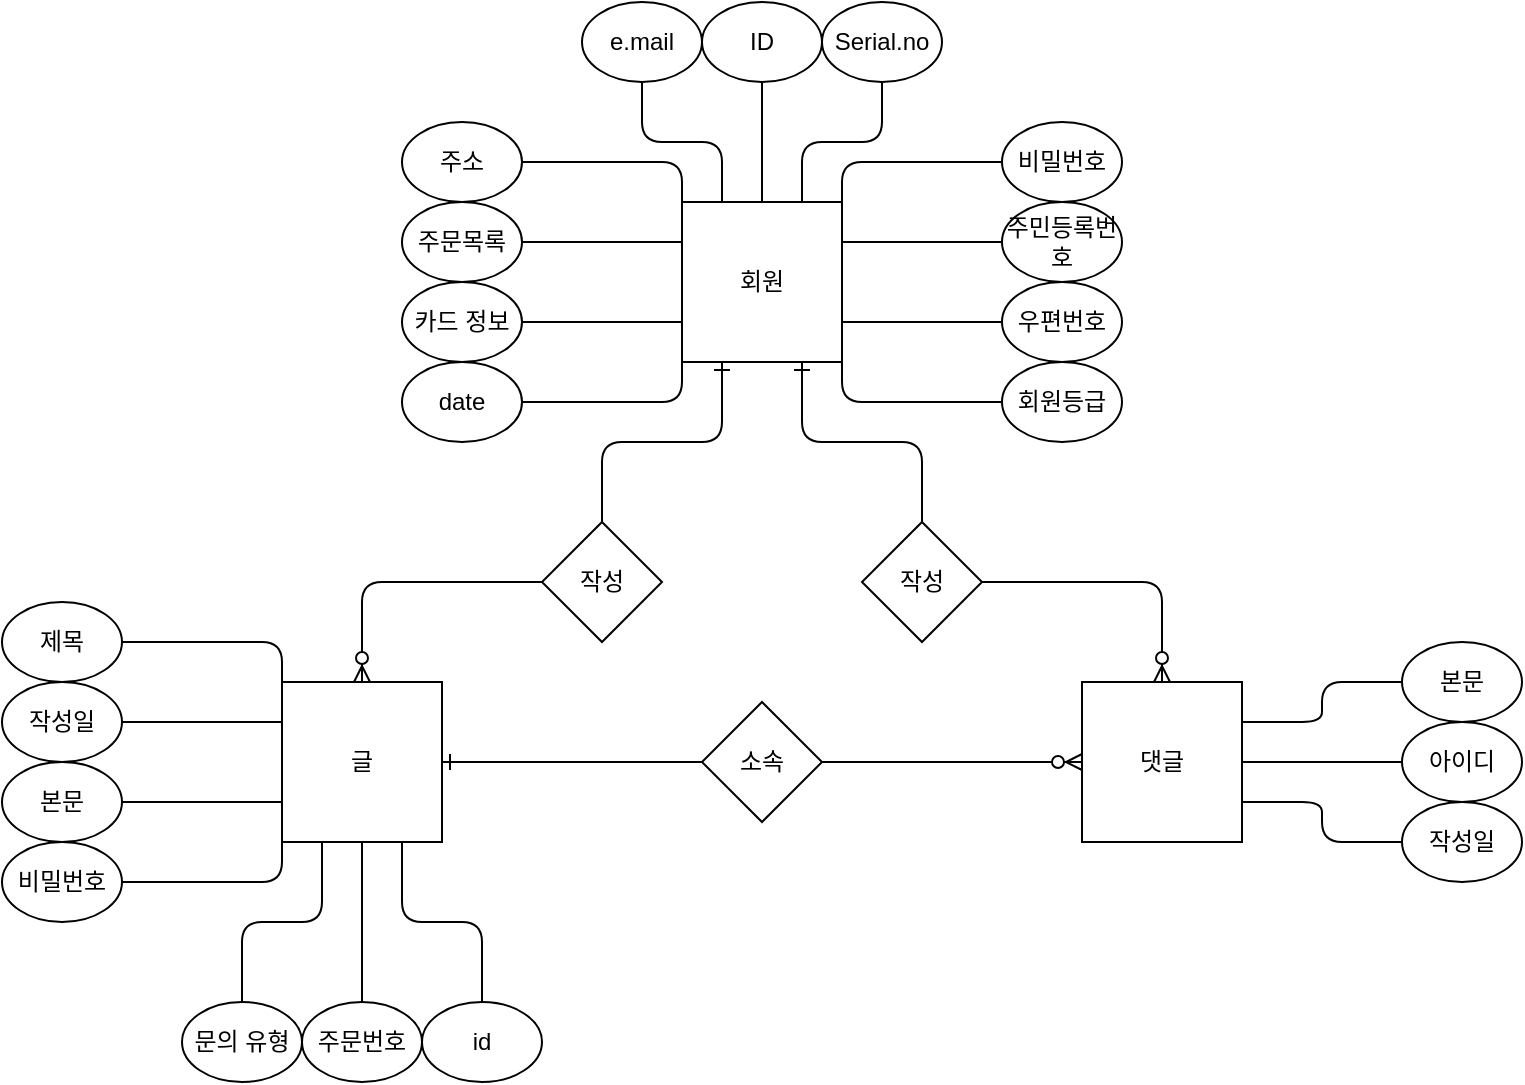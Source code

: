 <mxfile version="14.1.1" type="github">
  <diagram id="TQ3JHKb65LdLuDPy9wFf" name="Page-1">
    <mxGraphModel dx="942" dy="582" grid="1" gridSize="10" guides="1" tooltips="1" connect="1" arrows="1" fold="1" page="1" pageScale="1" pageWidth="827" pageHeight="1169" math="0" shadow="0">
      <root>
        <mxCell id="0" />
        <mxCell id="1" parent="0" />
        <mxCell id="uVzxUwBxD6Qoh4iRqDTN-38" style="edgeStyle=orthogonalEdgeStyle;rounded=1;orthogonalLoop=1;jettySize=auto;html=1;exitX=0.5;exitY=0;exitDx=0;exitDy=0;entryX=0;entryY=0.5;entryDx=0;entryDy=0;endArrow=none;endFill=0;startArrow=ERzeroToMany;startFill=1;" parent="1" source="uVzxUwBxD6Qoh4iRqDTN-1" target="uVzxUwBxD6Qoh4iRqDTN-35" edge="1">
          <mxGeometry relative="1" as="geometry" />
        </mxCell>
        <mxCell id="uVzxUwBxD6Qoh4iRqDTN-39" style="edgeStyle=orthogonalEdgeStyle;rounded=1;orthogonalLoop=1;jettySize=auto;html=1;exitX=1;exitY=0.5;exitDx=0;exitDy=0;entryX=0;entryY=0.5;entryDx=0;entryDy=0;endArrow=none;endFill=0;startArrow=ERone;startFill=0;" parent="1" source="uVzxUwBxD6Qoh4iRqDTN-1" target="uVzxUwBxD6Qoh4iRqDTN-37" edge="1">
          <mxGeometry relative="1" as="geometry" />
        </mxCell>
        <mxCell id="uVzxUwBxD6Qoh4iRqDTN-1" value="글" style="whiteSpace=wrap;html=1;aspect=fixed;" parent="1" vertex="1">
          <mxGeometry x="160" y="400" width="80" height="80" as="geometry" />
        </mxCell>
        <mxCell id="uVzxUwBxD6Qoh4iRqDTN-42" style="edgeStyle=orthogonalEdgeStyle;rounded=1;orthogonalLoop=1;jettySize=auto;html=1;exitX=0.75;exitY=1;exitDx=0;exitDy=0;entryX=0.5;entryY=0;entryDx=0;entryDy=0;endArrow=none;endFill=0;startArrow=ERone;startFill=0;" parent="1" source="uVzxUwBxD6Qoh4iRqDTN-2" target="uVzxUwBxD6Qoh4iRqDTN-36" edge="1">
          <mxGeometry relative="1" as="geometry" />
        </mxCell>
        <mxCell id="uVzxUwBxD6Qoh4iRqDTN-43" style="edgeStyle=orthogonalEdgeStyle;rounded=1;orthogonalLoop=1;jettySize=auto;html=1;exitX=0.25;exitY=1;exitDx=0;exitDy=0;entryX=0.5;entryY=0;entryDx=0;entryDy=0;endArrow=none;endFill=0;startArrow=ERone;startFill=0;" parent="1" source="uVzxUwBxD6Qoh4iRqDTN-2" target="uVzxUwBxD6Qoh4iRqDTN-35" edge="1">
          <mxGeometry relative="1" as="geometry" />
        </mxCell>
        <mxCell id="uVzxUwBxD6Qoh4iRqDTN-2" value="회원" style="whiteSpace=wrap;html=1;aspect=fixed;" parent="1" vertex="1">
          <mxGeometry x="360" y="160" width="80" height="80" as="geometry" />
        </mxCell>
        <mxCell id="uVzxUwBxD6Qoh4iRqDTN-3" value="댓글&lt;br&gt;" style="whiteSpace=wrap;html=1;aspect=fixed;" parent="1" vertex="1">
          <mxGeometry x="560" y="400" width="80" height="80" as="geometry" />
        </mxCell>
        <mxCell id="fRMCo1NRN-FUg7w8DILY-4" style="edgeStyle=orthogonalEdgeStyle;rounded=1;orthogonalLoop=1;jettySize=auto;html=1;exitX=1;exitY=0.5;exitDx=0;exitDy=0;entryX=0;entryY=0.25;entryDx=0;entryDy=0;startArrow=none;startFill=0;endArrow=none;endFill=0;" edge="1" parent="1" source="uVzxUwBxD6Qoh4iRqDTN-4" target="uVzxUwBxD6Qoh4iRqDTN-1">
          <mxGeometry relative="1" as="geometry" />
        </mxCell>
        <mxCell id="uVzxUwBxD6Qoh4iRqDTN-4" value="작성일" style="ellipse;whiteSpace=wrap;html=1;" parent="1" vertex="1">
          <mxGeometry x="20" y="400" width="60" height="40" as="geometry" />
        </mxCell>
        <mxCell id="fRMCo1NRN-FUg7w8DILY-8" style="edgeStyle=orthogonalEdgeStyle;rounded=1;orthogonalLoop=1;jettySize=auto;html=1;exitX=1;exitY=0.5;exitDx=0;exitDy=0;entryX=0;entryY=0.75;entryDx=0;entryDy=0;startArrow=none;startFill=0;endArrow=none;endFill=0;" edge="1" parent="1" source="uVzxUwBxD6Qoh4iRqDTN-5" target="uVzxUwBxD6Qoh4iRqDTN-1">
          <mxGeometry relative="1" as="geometry" />
        </mxCell>
        <mxCell id="uVzxUwBxD6Qoh4iRqDTN-5" value="본문" style="ellipse;whiteSpace=wrap;html=1;" parent="1" vertex="1">
          <mxGeometry x="20" y="440" width="60" height="40" as="geometry" />
        </mxCell>
        <mxCell id="fRMCo1NRN-FUg7w8DILY-7" style="edgeStyle=orthogonalEdgeStyle;rounded=1;orthogonalLoop=1;jettySize=auto;html=1;exitX=1;exitY=0.5;exitDx=0;exitDy=0;entryX=0;entryY=0;entryDx=0;entryDy=0;startArrow=none;startFill=0;endArrow=none;endFill=0;" edge="1" parent="1" source="uVzxUwBxD6Qoh4iRqDTN-6" target="uVzxUwBxD6Qoh4iRqDTN-1">
          <mxGeometry relative="1" as="geometry" />
        </mxCell>
        <mxCell id="uVzxUwBxD6Qoh4iRqDTN-6" value="제목" style="ellipse;whiteSpace=wrap;html=1;" parent="1" vertex="1">
          <mxGeometry x="20" y="360" width="60" height="40" as="geometry" />
        </mxCell>
        <mxCell id="fRMCo1NRN-FUg7w8DILY-19" style="edgeStyle=orthogonalEdgeStyle;rounded=1;orthogonalLoop=1;jettySize=auto;html=1;exitX=0;exitY=0.5;exitDx=0;exitDy=0;entryX=1;entryY=0.25;entryDx=0;entryDy=0;startArrow=none;startFill=0;endArrow=none;endFill=0;" edge="1" parent="1" source="uVzxUwBxD6Qoh4iRqDTN-18" target="uVzxUwBxD6Qoh4iRqDTN-3">
          <mxGeometry relative="1" as="geometry" />
        </mxCell>
        <mxCell id="uVzxUwBxD6Qoh4iRqDTN-18" value="본문" style="ellipse;whiteSpace=wrap;html=1;" parent="1" vertex="1">
          <mxGeometry x="720" y="380" width="60" height="40" as="geometry" />
        </mxCell>
        <mxCell id="fRMCo1NRN-FUg7w8DILY-18" style="edgeStyle=orthogonalEdgeStyle;rounded=1;orthogonalLoop=1;jettySize=auto;html=1;exitX=0;exitY=0.5;exitDx=0;exitDy=0;entryX=1;entryY=0.5;entryDx=0;entryDy=0;startArrow=none;startFill=0;endArrow=none;endFill=0;" edge="1" parent="1" source="uVzxUwBxD6Qoh4iRqDTN-19" target="uVzxUwBxD6Qoh4iRqDTN-3">
          <mxGeometry relative="1" as="geometry" />
        </mxCell>
        <mxCell id="uVzxUwBxD6Qoh4iRqDTN-19" value="아이디" style="ellipse;whiteSpace=wrap;html=1;" parent="1" vertex="1">
          <mxGeometry x="720" y="420" width="60" height="40" as="geometry" />
        </mxCell>
        <mxCell id="uVzxUwBxD6Qoh4iRqDTN-35" value="작성" style="rhombus;whiteSpace=wrap;html=1;" parent="1" vertex="1">
          <mxGeometry x="290" y="320" width="60" height="60" as="geometry" />
        </mxCell>
        <mxCell id="uVzxUwBxD6Qoh4iRqDTN-41" style="edgeStyle=orthogonalEdgeStyle;rounded=1;orthogonalLoop=1;jettySize=auto;html=1;exitX=1;exitY=0.5;exitDx=0;exitDy=0;entryX=0.5;entryY=0;entryDx=0;entryDy=0;endArrow=ERzeroToMany;endFill=1;" parent="1" source="uVzxUwBxD6Qoh4iRqDTN-36" target="uVzxUwBxD6Qoh4iRqDTN-3" edge="1">
          <mxGeometry relative="1" as="geometry" />
        </mxCell>
        <mxCell id="uVzxUwBxD6Qoh4iRqDTN-36" value="작성" style="rhombus;whiteSpace=wrap;html=1;" parent="1" vertex="1">
          <mxGeometry x="450" y="320" width="60" height="60" as="geometry" />
        </mxCell>
        <mxCell id="uVzxUwBxD6Qoh4iRqDTN-40" style="edgeStyle=orthogonalEdgeStyle;rounded=1;orthogonalLoop=1;jettySize=auto;html=1;exitX=1;exitY=0.5;exitDx=0;exitDy=0;entryX=0;entryY=0.5;entryDx=0;entryDy=0;endArrow=ERzeroToMany;endFill=1;" parent="1" source="uVzxUwBxD6Qoh4iRqDTN-37" target="uVzxUwBxD6Qoh4iRqDTN-3" edge="1">
          <mxGeometry relative="1" as="geometry" />
        </mxCell>
        <mxCell id="uVzxUwBxD6Qoh4iRqDTN-37" value="소속" style="rhombus;whiteSpace=wrap;html=1;" parent="1" vertex="1">
          <mxGeometry x="370" y="410" width="60" height="60" as="geometry" />
        </mxCell>
        <mxCell id="fRMCo1NRN-FUg7w8DILY-9" style="edgeStyle=orthogonalEdgeStyle;rounded=1;orthogonalLoop=1;jettySize=auto;html=1;exitX=1;exitY=0.5;exitDx=0;exitDy=0;entryX=0;entryY=1;entryDx=0;entryDy=0;startArrow=none;startFill=0;endArrow=none;endFill=0;" edge="1" parent="1" source="fRMCo1NRN-FUg7w8DILY-1" target="uVzxUwBxD6Qoh4iRqDTN-1">
          <mxGeometry relative="1" as="geometry" />
        </mxCell>
        <mxCell id="fRMCo1NRN-FUg7w8DILY-1" value="비밀번호" style="ellipse;whiteSpace=wrap;html=1;" vertex="1" parent="1">
          <mxGeometry x="20" y="480" width="60" height="40" as="geometry" />
        </mxCell>
        <mxCell id="fRMCo1NRN-FUg7w8DILY-13" style="edgeStyle=orthogonalEdgeStyle;rounded=1;orthogonalLoop=1;jettySize=auto;html=1;exitX=0.5;exitY=0;exitDx=0;exitDy=0;entryX=0.25;entryY=1;entryDx=0;entryDy=0;startArrow=none;startFill=0;endArrow=none;endFill=0;" edge="1" parent="1" source="fRMCo1NRN-FUg7w8DILY-2" target="uVzxUwBxD6Qoh4iRqDTN-1">
          <mxGeometry relative="1" as="geometry" />
        </mxCell>
        <mxCell id="fRMCo1NRN-FUg7w8DILY-2" value="문의 유형" style="ellipse;whiteSpace=wrap;html=1;" vertex="1" parent="1">
          <mxGeometry x="110" y="560" width="60" height="40" as="geometry" />
        </mxCell>
        <mxCell id="fRMCo1NRN-FUg7w8DILY-14" style="edgeStyle=orthogonalEdgeStyle;rounded=1;orthogonalLoop=1;jettySize=auto;html=1;exitX=0.5;exitY=0;exitDx=0;exitDy=0;entryX=0.5;entryY=1;entryDx=0;entryDy=0;startArrow=none;startFill=0;endArrow=none;endFill=0;" edge="1" parent="1" source="fRMCo1NRN-FUg7w8DILY-3" target="uVzxUwBxD6Qoh4iRqDTN-1">
          <mxGeometry relative="1" as="geometry" />
        </mxCell>
        <mxCell id="fRMCo1NRN-FUg7w8DILY-3" value="주문번호" style="ellipse;whiteSpace=wrap;html=1;" vertex="1" parent="1">
          <mxGeometry x="170" y="560" width="60" height="40" as="geometry" />
        </mxCell>
        <mxCell id="fRMCo1NRN-FUg7w8DILY-15" style="edgeStyle=orthogonalEdgeStyle;rounded=1;orthogonalLoop=1;jettySize=auto;html=1;exitX=0.5;exitY=0;exitDx=0;exitDy=0;entryX=0.75;entryY=1;entryDx=0;entryDy=0;startArrow=none;startFill=0;endArrow=none;endFill=0;" edge="1" parent="1" source="fRMCo1NRN-FUg7w8DILY-6" target="uVzxUwBxD6Qoh4iRqDTN-1">
          <mxGeometry relative="1" as="geometry" />
        </mxCell>
        <mxCell id="fRMCo1NRN-FUg7w8DILY-6" value="id" style="ellipse;whiteSpace=wrap;html=1;" vertex="1" parent="1">
          <mxGeometry x="230" y="560" width="60" height="40" as="geometry" />
        </mxCell>
        <mxCell id="fRMCo1NRN-FUg7w8DILY-20" style="edgeStyle=orthogonalEdgeStyle;rounded=1;orthogonalLoop=1;jettySize=auto;html=1;exitX=0;exitY=0.5;exitDx=0;exitDy=0;entryX=1;entryY=0.75;entryDx=0;entryDy=0;startArrow=none;startFill=0;endArrow=none;endFill=0;" edge="1" parent="1" source="fRMCo1NRN-FUg7w8DILY-16" target="uVzxUwBxD6Qoh4iRqDTN-3">
          <mxGeometry relative="1" as="geometry" />
        </mxCell>
        <mxCell id="fRMCo1NRN-FUg7w8DILY-16" value="작성일" style="ellipse;whiteSpace=wrap;html=1;" vertex="1" parent="1">
          <mxGeometry x="720" y="460" width="60" height="40" as="geometry" />
        </mxCell>
        <mxCell id="fRMCo1NRN-FUg7w8DILY-33" style="edgeStyle=orthogonalEdgeStyle;rounded=1;orthogonalLoop=1;jettySize=auto;html=1;exitX=0.5;exitY=1;exitDx=0;exitDy=0;entryX=0.5;entryY=0;entryDx=0;entryDy=0;startArrow=none;startFill=0;endArrow=none;endFill=0;" edge="1" parent="1" source="fRMCo1NRN-FUg7w8DILY-21" target="uVzxUwBxD6Qoh4iRqDTN-2">
          <mxGeometry relative="1" as="geometry" />
        </mxCell>
        <mxCell id="fRMCo1NRN-FUg7w8DILY-21" value="ID" style="ellipse;whiteSpace=wrap;html=1;" vertex="1" parent="1">
          <mxGeometry x="370" y="60" width="60" height="40" as="geometry" />
        </mxCell>
        <mxCell id="fRMCo1NRN-FUg7w8DILY-34" style="edgeStyle=orthogonalEdgeStyle;rounded=1;orthogonalLoop=1;jettySize=auto;html=1;exitX=0.5;exitY=1;exitDx=0;exitDy=0;entryX=0.75;entryY=0;entryDx=0;entryDy=0;startArrow=none;startFill=0;endArrow=none;endFill=0;" edge="1" parent="1" source="fRMCo1NRN-FUg7w8DILY-22" target="uVzxUwBxD6Qoh4iRqDTN-2">
          <mxGeometry relative="1" as="geometry" />
        </mxCell>
        <mxCell id="fRMCo1NRN-FUg7w8DILY-22" value="Serial.no" style="ellipse;whiteSpace=wrap;html=1;" vertex="1" parent="1">
          <mxGeometry x="430" y="60" width="60" height="40" as="geometry" />
        </mxCell>
        <mxCell id="fRMCo1NRN-FUg7w8DILY-32" style="edgeStyle=orthogonalEdgeStyle;rounded=1;orthogonalLoop=1;jettySize=auto;html=1;exitX=0.5;exitY=1;exitDx=0;exitDy=0;entryX=0.25;entryY=0;entryDx=0;entryDy=0;startArrow=none;startFill=0;endArrow=none;endFill=0;" edge="1" parent="1" source="fRMCo1NRN-FUg7w8DILY-23" target="uVzxUwBxD6Qoh4iRqDTN-2">
          <mxGeometry relative="1" as="geometry" />
        </mxCell>
        <mxCell id="fRMCo1NRN-FUg7w8DILY-23" value="e.mail" style="ellipse;whiteSpace=wrap;html=1;" vertex="1" parent="1">
          <mxGeometry x="310" y="60" width="60" height="40" as="geometry" />
        </mxCell>
        <mxCell id="fRMCo1NRN-FUg7w8DILY-35" style="edgeStyle=orthogonalEdgeStyle;rounded=1;orthogonalLoop=1;jettySize=auto;html=1;exitX=0;exitY=0.5;exitDx=0;exitDy=0;entryX=1;entryY=0;entryDx=0;entryDy=0;startArrow=none;startFill=0;endArrow=none;endFill=0;" edge="1" parent="1" source="fRMCo1NRN-FUg7w8DILY-24" target="uVzxUwBxD6Qoh4iRqDTN-2">
          <mxGeometry relative="1" as="geometry" />
        </mxCell>
        <mxCell id="fRMCo1NRN-FUg7w8DILY-24" value="비밀번호" style="ellipse;whiteSpace=wrap;html=1;" vertex="1" parent="1">
          <mxGeometry x="520" y="120" width="60" height="40" as="geometry" />
        </mxCell>
        <mxCell id="fRMCo1NRN-FUg7w8DILY-36" style="edgeStyle=orthogonalEdgeStyle;rounded=1;orthogonalLoop=1;jettySize=auto;html=1;exitX=0;exitY=0.5;exitDx=0;exitDy=0;entryX=1;entryY=0.25;entryDx=0;entryDy=0;startArrow=none;startFill=0;endArrow=none;endFill=0;" edge="1" parent="1" source="fRMCo1NRN-FUg7w8DILY-25" target="uVzxUwBxD6Qoh4iRqDTN-2">
          <mxGeometry relative="1" as="geometry" />
        </mxCell>
        <mxCell id="fRMCo1NRN-FUg7w8DILY-25" value="주민등록번호" style="ellipse;whiteSpace=wrap;html=1;" vertex="1" parent="1">
          <mxGeometry x="520" y="160" width="60" height="40" as="geometry" />
        </mxCell>
        <mxCell id="fRMCo1NRN-FUg7w8DILY-37" style="edgeStyle=orthogonalEdgeStyle;rounded=1;orthogonalLoop=1;jettySize=auto;html=1;exitX=0;exitY=0.5;exitDx=0;exitDy=0;entryX=1;entryY=0.75;entryDx=0;entryDy=0;startArrow=none;startFill=0;endArrow=none;endFill=0;" edge="1" parent="1" source="fRMCo1NRN-FUg7w8DILY-26" target="uVzxUwBxD6Qoh4iRqDTN-2">
          <mxGeometry relative="1" as="geometry" />
        </mxCell>
        <mxCell id="fRMCo1NRN-FUg7w8DILY-26" value="우편번호" style="ellipse;whiteSpace=wrap;html=1;" vertex="1" parent="1">
          <mxGeometry x="520" y="200" width="60" height="40" as="geometry" />
        </mxCell>
        <mxCell id="fRMCo1NRN-FUg7w8DILY-38" style="edgeStyle=orthogonalEdgeStyle;rounded=1;orthogonalLoop=1;jettySize=auto;html=1;exitX=0;exitY=0.5;exitDx=0;exitDy=0;entryX=1;entryY=1;entryDx=0;entryDy=0;startArrow=none;startFill=0;endArrow=none;endFill=0;" edge="1" parent="1" source="fRMCo1NRN-FUg7w8DILY-27" target="uVzxUwBxD6Qoh4iRqDTN-2">
          <mxGeometry relative="1" as="geometry" />
        </mxCell>
        <mxCell id="fRMCo1NRN-FUg7w8DILY-27" value="회원등급" style="ellipse;whiteSpace=wrap;html=1;" vertex="1" parent="1">
          <mxGeometry x="520" y="240" width="60" height="40" as="geometry" />
        </mxCell>
        <mxCell id="fRMCo1NRN-FUg7w8DILY-40" style="edgeStyle=orthogonalEdgeStyle;rounded=1;orthogonalLoop=1;jettySize=auto;html=1;exitX=1;exitY=0.5;exitDx=0;exitDy=0;entryX=0;entryY=0;entryDx=0;entryDy=0;startArrow=none;startFill=0;endArrow=none;endFill=0;" edge="1" parent="1" source="fRMCo1NRN-FUg7w8DILY-28" target="uVzxUwBxD6Qoh4iRqDTN-2">
          <mxGeometry relative="1" as="geometry" />
        </mxCell>
        <mxCell id="fRMCo1NRN-FUg7w8DILY-28" value="주소" style="ellipse;whiteSpace=wrap;html=1;" vertex="1" parent="1">
          <mxGeometry x="220" y="120" width="60" height="40" as="geometry" />
        </mxCell>
        <mxCell id="fRMCo1NRN-FUg7w8DILY-39" style="edgeStyle=orthogonalEdgeStyle;rounded=1;orthogonalLoop=1;jettySize=auto;html=1;exitX=1;exitY=0.5;exitDx=0;exitDy=0;entryX=0;entryY=0.25;entryDx=0;entryDy=0;startArrow=none;startFill=0;endArrow=none;endFill=0;" edge="1" parent="1" source="fRMCo1NRN-FUg7w8DILY-29" target="uVzxUwBxD6Qoh4iRqDTN-2">
          <mxGeometry relative="1" as="geometry" />
        </mxCell>
        <mxCell id="fRMCo1NRN-FUg7w8DILY-29" value="주문목록" style="ellipse;whiteSpace=wrap;html=1;" vertex="1" parent="1">
          <mxGeometry x="220" y="160" width="60" height="40" as="geometry" />
        </mxCell>
        <mxCell id="fRMCo1NRN-FUg7w8DILY-41" style="edgeStyle=orthogonalEdgeStyle;rounded=1;orthogonalLoop=1;jettySize=auto;html=1;exitX=1;exitY=0.5;exitDx=0;exitDy=0;entryX=0;entryY=0.75;entryDx=0;entryDy=0;startArrow=none;startFill=0;endArrow=none;endFill=0;" edge="1" parent="1" source="fRMCo1NRN-FUg7w8DILY-30" target="uVzxUwBxD6Qoh4iRqDTN-2">
          <mxGeometry relative="1" as="geometry" />
        </mxCell>
        <mxCell id="fRMCo1NRN-FUg7w8DILY-30" value="카드 정보" style="ellipse;whiteSpace=wrap;html=1;" vertex="1" parent="1">
          <mxGeometry x="220" y="200" width="60" height="40" as="geometry" />
        </mxCell>
        <mxCell id="fRMCo1NRN-FUg7w8DILY-42" style="edgeStyle=orthogonalEdgeStyle;rounded=1;orthogonalLoop=1;jettySize=auto;html=1;exitX=1;exitY=0.5;exitDx=0;exitDy=0;entryX=0;entryY=1;entryDx=0;entryDy=0;startArrow=none;startFill=0;endArrow=none;endFill=0;" edge="1" parent="1" source="fRMCo1NRN-FUg7w8DILY-31" target="uVzxUwBxD6Qoh4iRqDTN-2">
          <mxGeometry relative="1" as="geometry" />
        </mxCell>
        <mxCell id="fRMCo1NRN-FUg7w8DILY-31" value="date" style="ellipse;whiteSpace=wrap;html=1;" vertex="1" parent="1">
          <mxGeometry x="220" y="240" width="60" height="40" as="geometry" />
        </mxCell>
      </root>
    </mxGraphModel>
  </diagram>
</mxfile>
